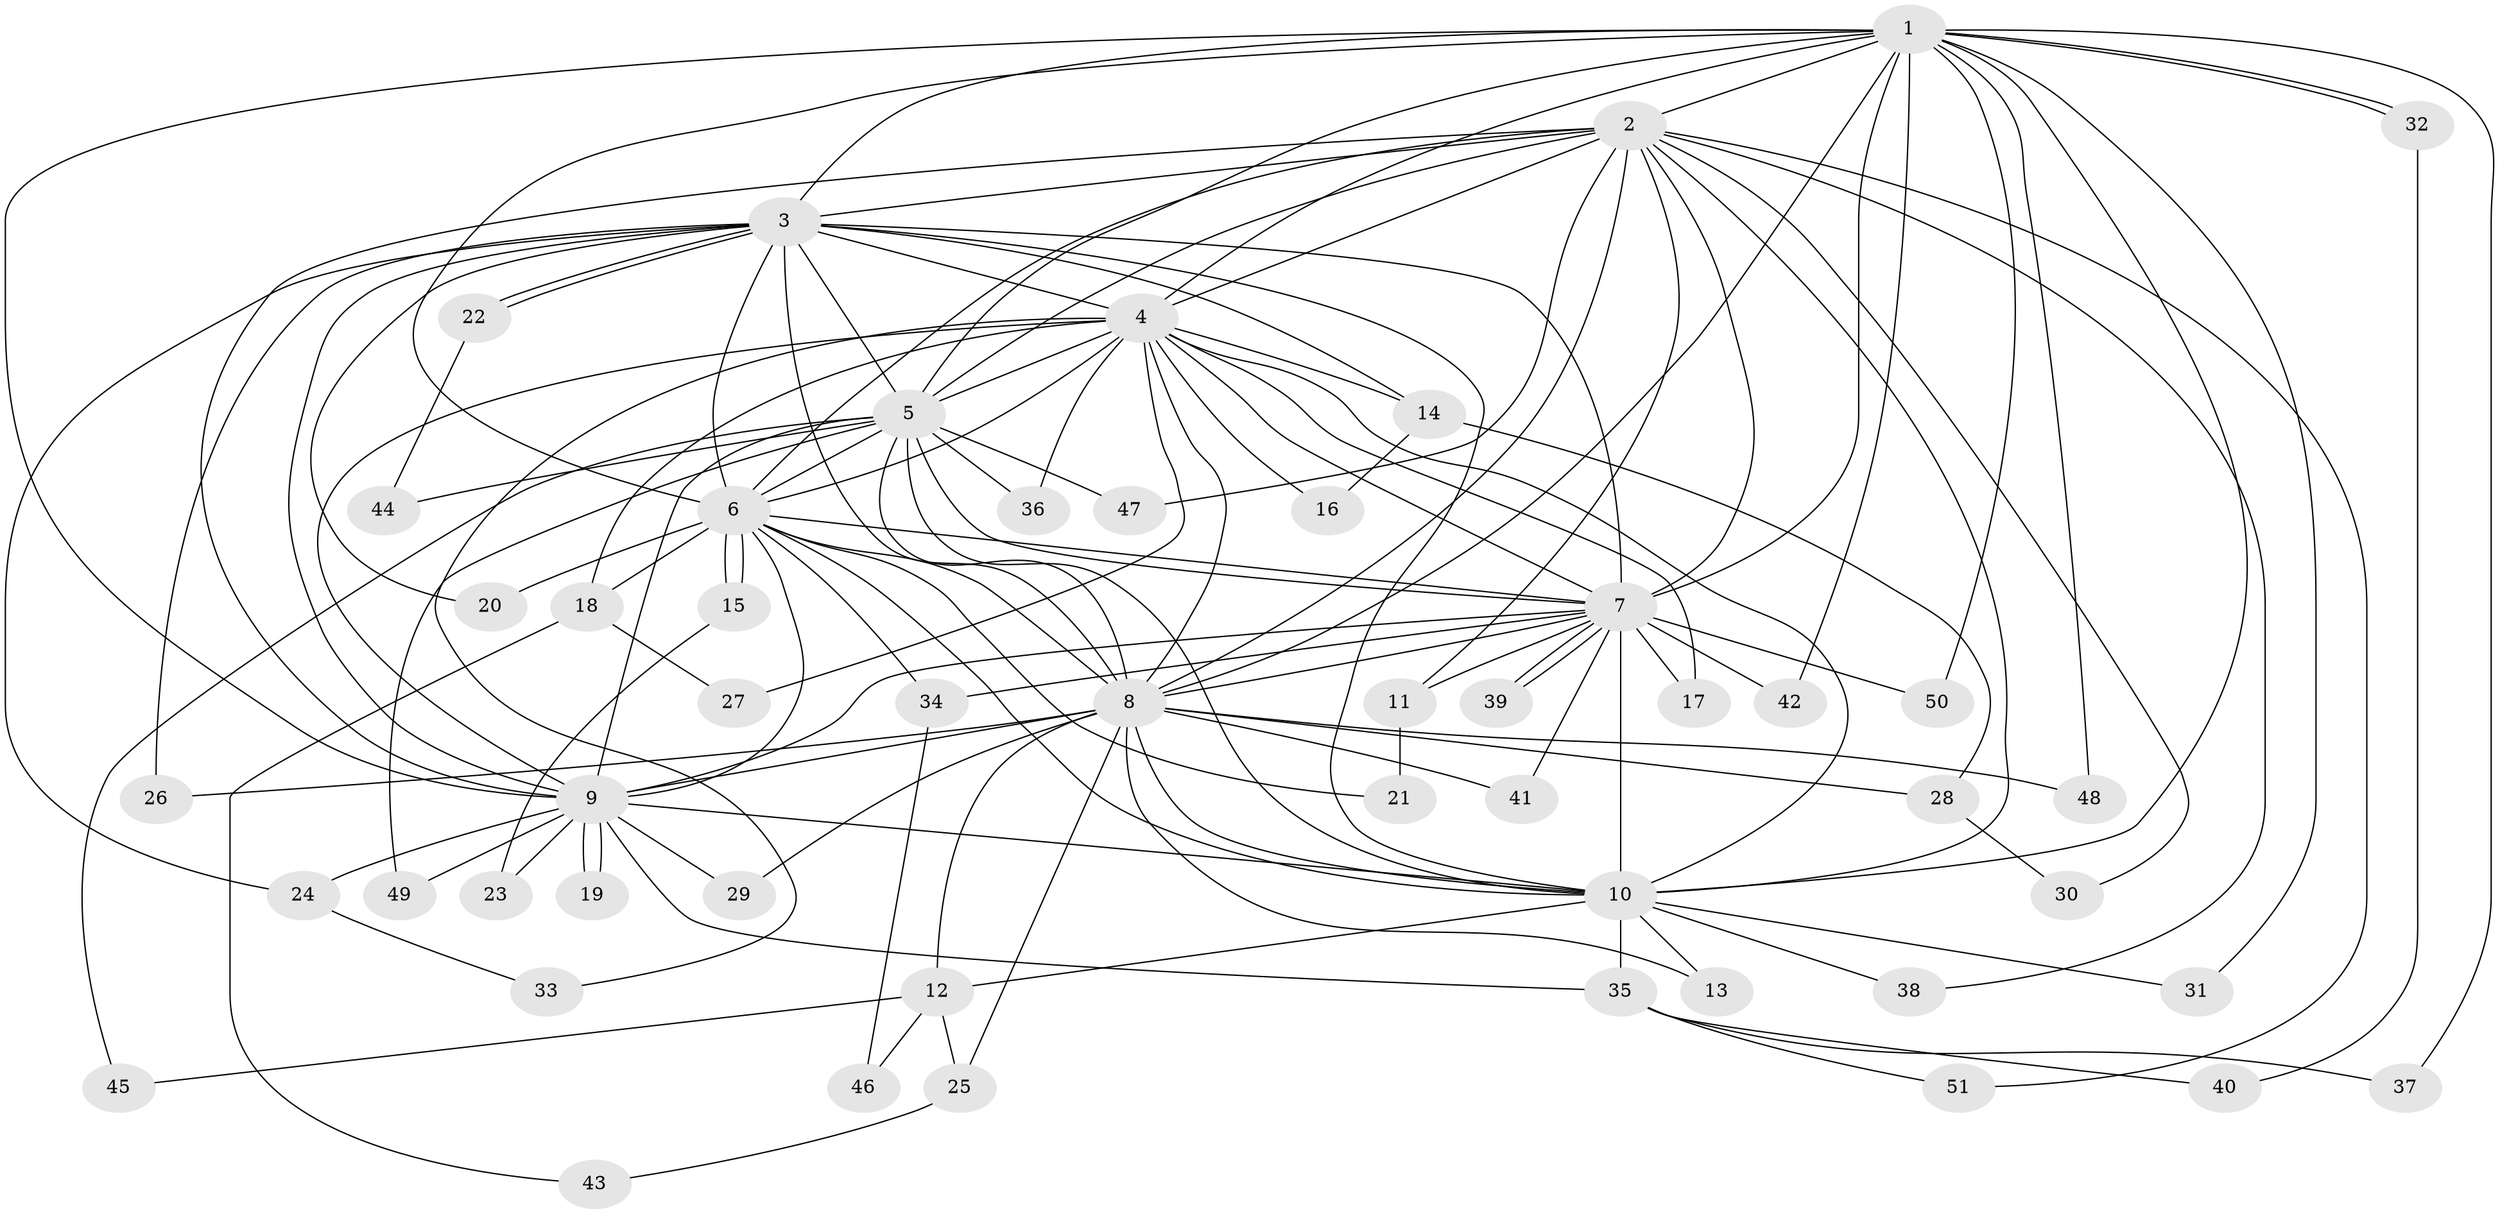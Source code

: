 // Generated by graph-tools (version 1.1) at 2025/45/03/09/25 04:45:56]
// undirected, 51 vertices, 127 edges
graph export_dot {
graph [start="1"]
  node [color=gray90,style=filled];
  1;
  2;
  3;
  4;
  5;
  6;
  7;
  8;
  9;
  10;
  11;
  12;
  13;
  14;
  15;
  16;
  17;
  18;
  19;
  20;
  21;
  22;
  23;
  24;
  25;
  26;
  27;
  28;
  29;
  30;
  31;
  32;
  33;
  34;
  35;
  36;
  37;
  38;
  39;
  40;
  41;
  42;
  43;
  44;
  45;
  46;
  47;
  48;
  49;
  50;
  51;
  1 -- 2;
  1 -- 3;
  1 -- 4;
  1 -- 5;
  1 -- 6;
  1 -- 7;
  1 -- 8;
  1 -- 9;
  1 -- 10;
  1 -- 31;
  1 -- 32;
  1 -- 32;
  1 -- 37;
  1 -- 42;
  1 -- 48;
  1 -- 50;
  2 -- 3;
  2 -- 4;
  2 -- 5;
  2 -- 6;
  2 -- 7;
  2 -- 8;
  2 -- 9;
  2 -- 10;
  2 -- 11;
  2 -- 30;
  2 -- 38;
  2 -- 47;
  2 -- 51;
  3 -- 4;
  3 -- 5;
  3 -- 6;
  3 -- 7;
  3 -- 8;
  3 -- 9;
  3 -- 10;
  3 -- 14;
  3 -- 20;
  3 -- 22;
  3 -- 22;
  3 -- 24;
  3 -- 26;
  4 -- 5;
  4 -- 6;
  4 -- 7;
  4 -- 8;
  4 -- 9;
  4 -- 10;
  4 -- 14;
  4 -- 16;
  4 -- 17;
  4 -- 18;
  4 -- 27;
  4 -- 33;
  4 -- 36;
  5 -- 6;
  5 -- 7;
  5 -- 8;
  5 -- 9;
  5 -- 10;
  5 -- 36;
  5 -- 44;
  5 -- 45;
  5 -- 47;
  5 -- 49;
  6 -- 7;
  6 -- 8;
  6 -- 9;
  6 -- 10;
  6 -- 15;
  6 -- 15;
  6 -- 18;
  6 -- 20;
  6 -- 21;
  6 -- 34;
  7 -- 8;
  7 -- 9;
  7 -- 10;
  7 -- 11;
  7 -- 17;
  7 -- 34;
  7 -- 39;
  7 -- 39;
  7 -- 41;
  7 -- 42;
  7 -- 50;
  8 -- 9;
  8 -- 10;
  8 -- 12;
  8 -- 13;
  8 -- 25;
  8 -- 26;
  8 -- 28;
  8 -- 29;
  8 -- 41;
  8 -- 48;
  9 -- 10;
  9 -- 19;
  9 -- 19;
  9 -- 23;
  9 -- 24;
  9 -- 29;
  9 -- 35;
  9 -- 49;
  10 -- 12;
  10 -- 13;
  10 -- 31;
  10 -- 35;
  10 -- 38;
  11 -- 21;
  12 -- 25;
  12 -- 45;
  12 -- 46;
  14 -- 16;
  14 -- 28;
  15 -- 23;
  18 -- 27;
  18 -- 43;
  22 -- 44;
  24 -- 33;
  25 -- 43;
  28 -- 30;
  32 -- 40;
  34 -- 46;
  35 -- 37;
  35 -- 40;
  35 -- 51;
}
